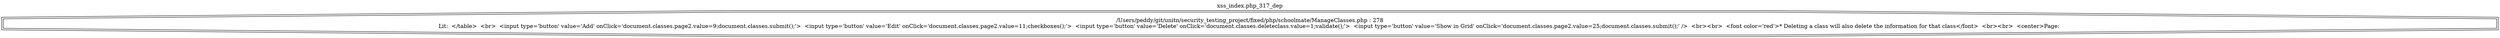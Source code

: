 digraph cfg {
  label="xss_index.php_317_dep";
  labelloc=t;
  n1 [shape=doubleoctagon, label="/Users/peddy/git/unitn/security_testing_project/fixed/php/schoolmate/ManageClasses.php : 278\nLit:  </table>  <br>  <input type='button' value='Add' onClick='document.classes.page2.value=9;document.classes.submit();'>  <input type='button' value='Edit' onClick='document.classes.page2.value=11;checkboxes();'>  <input type='button' value='Delete' onClick='document.classes.deleteclass.value=1;validate();'>  <input type='button' value='Show in Grid' onClick='document.classes.page2.value=25;document.classes.submit();' />  <br><br>  <font color='red'>* Deleting a class will also delete the information for that class</font>  <br><br>  <center>Page: \n"];
}
